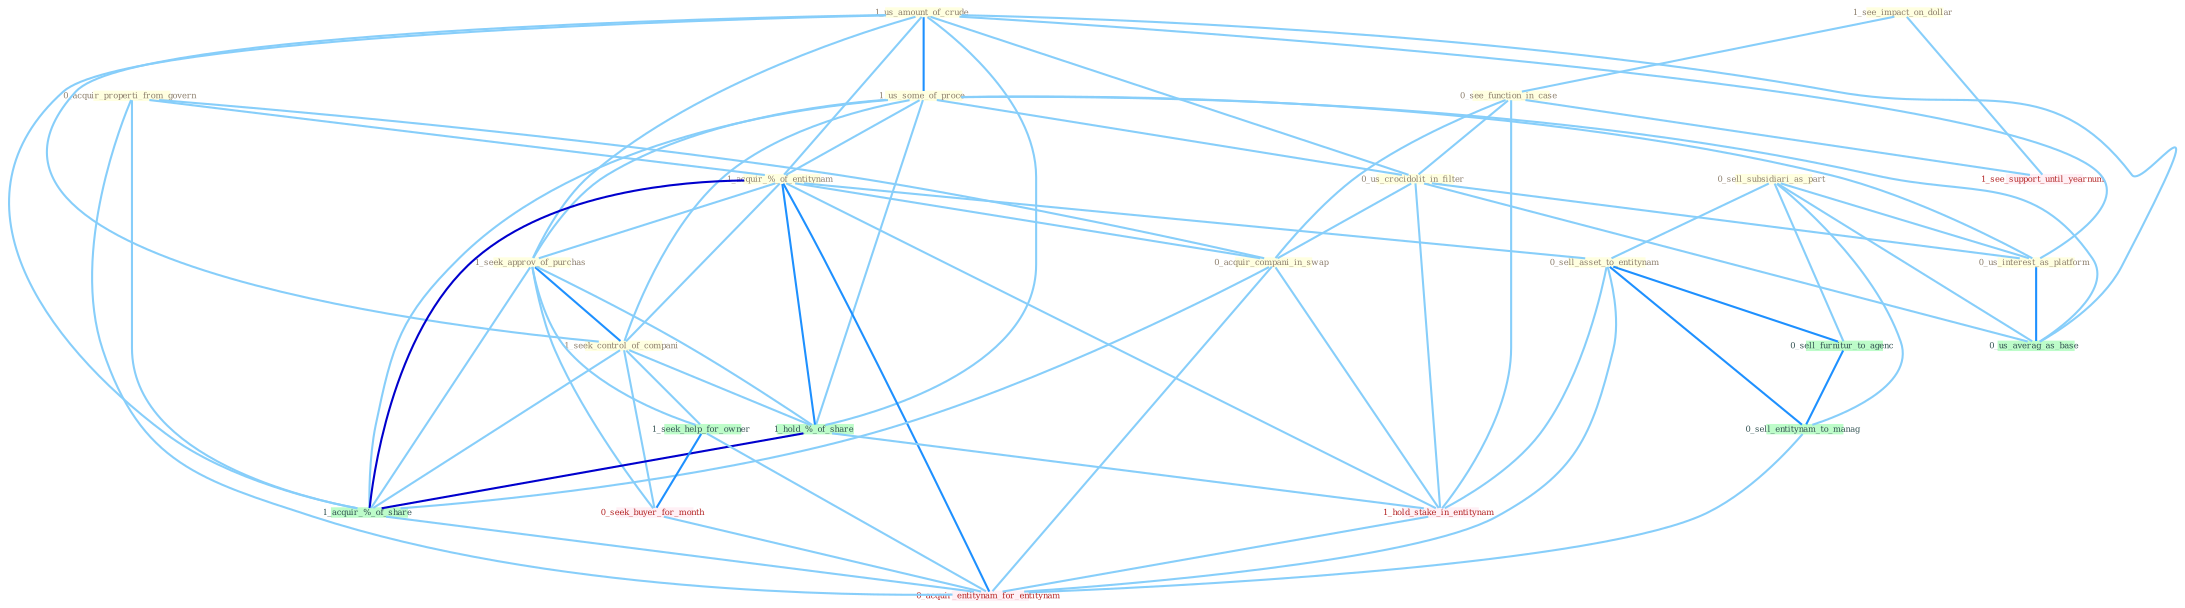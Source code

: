 Graph G{ 
    node
    [shape=polygon,style=filled,width=.5,height=.06,color="#BDFCC9",fixedsize=true,fontsize=4,
    fontcolor="#2f4f4f"];
    {node
    [color="#ffffe0", fontcolor="#8b7d6b"] "1_see_impact_on_dollar " "0_acquir_properti_from_govern " "1_us_amount_of_crude " "0_see_function_in_case " "1_us_some_of_proce " "1_acquir_%_of_entitynam " "0_sell_subsidiari_as_part " "1_seek_approv_of_purchas " "1_seek_control_of_compani " "0_us_crocidolit_in_filter " "0_sell_asset_to_entitynam " "0_acquir_compani_in_swap " "0_us_interest_as_platform "}
{node [color="#fff0f5", fontcolor="#b22222"] "1_hold_stake_in_entitynam " "0_seek_buyer_for_month " "1_see_support_until_yearnum " "0_acquir_entitynam_for_entitynam "}
edge [color="#B0E2FF"];

	"1_see_impact_on_dollar " -- "0_see_function_in_case " [w="1", color="#87cefa" ];
	"1_see_impact_on_dollar " -- "1_see_support_until_yearnum " [w="1", color="#87cefa" ];
	"0_acquir_properti_from_govern " -- "1_acquir_%_of_entitynam " [w="1", color="#87cefa" ];
	"0_acquir_properti_from_govern " -- "0_acquir_compani_in_swap " [w="1", color="#87cefa" ];
	"0_acquir_properti_from_govern " -- "1_acquir_%_of_share " [w="1", color="#87cefa" ];
	"0_acquir_properti_from_govern " -- "0_acquir_entitynam_for_entitynam " [w="1", color="#87cefa" ];
	"1_us_amount_of_crude " -- "1_us_some_of_proce " [w="2", color="#1e90ff" , len=0.8];
	"1_us_amount_of_crude " -- "1_acquir_%_of_entitynam " [w="1", color="#87cefa" ];
	"1_us_amount_of_crude " -- "1_seek_approv_of_purchas " [w="1", color="#87cefa" ];
	"1_us_amount_of_crude " -- "1_seek_control_of_compani " [w="1", color="#87cefa" ];
	"1_us_amount_of_crude " -- "0_us_crocidolit_in_filter " [w="1", color="#87cefa" ];
	"1_us_amount_of_crude " -- "0_us_interest_as_platform " [w="1", color="#87cefa" ];
	"1_us_amount_of_crude " -- "1_hold_%_of_share " [w="1", color="#87cefa" ];
	"1_us_amount_of_crude " -- "1_acquir_%_of_share " [w="1", color="#87cefa" ];
	"1_us_amount_of_crude " -- "0_us_averag_as_base " [w="1", color="#87cefa" ];
	"0_see_function_in_case " -- "0_us_crocidolit_in_filter " [w="1", color="#87cefa" ];
	"0_see_function_in_case " -- "0_acquir_compani_in_swap " [w="1", color="#87cefa" ];
	"0_see_function_in_case " -- "1_hold_stake_in_entitynam " [w="1", color="#87cefa" ];
	"0_see_function_in_case " -- "1_see_support_until_yearnum " [w="1", color="#87cefa" ];
	"1_us_some_of_proce " -- "1_acquir_%_of_entitynam " [w="1", color="#87cefa" ];
	"1_us_some_of_proce " -- "1_seek_approv_of_purchas " [w="1", color="#87cefa" ];
	"1_us_some_of_proce " -- "1_seek_control_of_compani " [w="1", color="#87cefa" ];
	"1_us_some_of_proce " -- "0_us_crocidolit_in_filter " [w="1", color="#87cefa" ];
	"1_us_some_of_proce " -- "0_us_interest_as_platform " [w="1", color="#87cefa" ];
	"1_us_some_of_proce " -- "1_hold_%_of_share " [w="1", color="#87cefa" ];
	"1_us_some_of_proce " -- "1_acquir_%_of_share " [w="1", color="#87cefa" ];
	"1_us_some_of_proce " -- "0_us_averag_as_base " [w="1", color="#87cefa" ];
	"1_acquir_%_of_entitynam " -- "1_seek_approv_of_purchas " [w="1", color="#87cefa" ];
	"1_acquir_%_of_entitynam " -- "1_seek_control_of_compani " [w="1", color="#87cefa" ];
	"1_acquir_%_of_entitynam " -- "0_sell_asset_to_entitynam " [w="1", color="#87cefa" ];
	"1_acquir_%_of_entitynam " -- "0_acquir_compani_in_swap " [w="1", color="#87cefa" ];
	"1_acquir_%_of_entitynam " -- "1_hold_%_of_share " [w="2", color="#1e90ff" , len=0.8];
	"1_acquir_%_of_entitynam " -- "1_hold_stake_in_entitynam " [w="1", color="#87cefa" ];
	"1_acquir_%_of_entitynam " -- "1_acquir_%_of_share " [w="3", color="#0000cd" , len=0.6];
	"1_acquir_%_of_entitynam " -- "0_acquir_entitynam_for_entitynam " [w="2", color="#1e90ff" , len=0.8];
	"0_sell_subsidiari_as_part " -- "0_sell_asset_to_entitynam " [w="1", color="#87cefa" ];
	"0_sell_subsidiari_as_part " -- "0_us_interest_as_platform " [w="1", color="#87cefa" ];
	"0_sell_subsidiari_as_part " -- "0_sell_furnitur_to_agenc " [w="1", color="#87cefa" ];
	"0_sell_subsidiari_as_part " -- "0_us_averag_as_base " [w="1", color="#87cefa" ];
	"0_sell_subsidiari_as_part " -- "0_sell_entitynam_to_manag " [w="1", color="#87cefa" ];
	"1_seek_approv_of_purchas " -- "1_seek_control_of_compani " [w="2", color="#1e90ff" , len=0.8];
	"1_seek_approv_of_purchas " -- "1_hold_%_of_share " [w="1", color="#87cefa" ];
	"1_seek_approv_of_purchas " -- "1_seek_help_for_owner " [w="1", color="#87cefa" ];
	"1_seek_approv_of_purchas " -- "0_seek_buyer_for_month " [w="1", color="#87cefa" ];
	"1_seek_approv_of_purchas " -- "1_acquir_%_of_share " [w="1", color="#87cefa" ];
	"1_seek_control_of_compani " -- "1_hold_%_of_share " [w="1", color="#87cefa" ];
	"1_seek_control_of_compani " -- "1_seek_help_for_owner " [w="1", color="#87cefa" ];
	"1_seek_control_of_compani " -- "0_seek_buyer_for_month " [w="1", color="#87cefa" ];
	"1_seek_control_of_compani " -- "1_acquir_%_of_share " [w="1", color="#87cefa" ];
	"0_us_crocidolit_in_filter " -- "0_acquir_compani_in_swap " [w="1", color="#87cefa" ];
	"0_us_crocidolit_in_filter " -- "0_us_interest_as_platform " [w="1", color="#87cefa" ];
	"0_us_crocidolit_in_filter " -- "1_hold_stake_in_entitynam " [w="1", color="#87cefa" ];
	"0_us_crocidolit_in_filter " -- "0_us_averag_as_base " [w="1", color="#87cefa" ];
	"0_sell_asset_to_entitynam " -- "1_hold_stake_in_entitynam " [w="1", color="#87cefa" ];
	"0_sell_asset_to_entitynam " -- "0_sell_furnitur_to_agenc " [w="2", color="#1e90ff" , len=0.8];
	"0_sell_asset_to_entitynam " -- "0_sell_entitynam_to_manag " [w="2", color="#1e90ff" , len=0.8];
	"0_sell_asset_to_entitynam " -- "0_acquir_entitynam_for_entitynam " [w="1", color="#87cefa" ];
	"0_acquir_compani_in_swap " -- "1_hold_stake_in_entitynam " [w="1", color="#87cefa" ];
	"0_acquir_compani_in_swap " -- "1_acquir_%_of_share " [w="1", color="#87cefa" ];
	"0_acquir_compani_in_swap " -- "0_acquir_entitynam_for_entitynam " [w="1", color="#87cefa" ];
	"0_us_interest_as_platform " -- "0_us_averag_as_base " [w="2", color="#1e90ff" , len=0.8];
	"1_hold_%_of_share " -- "1_hold_stake_in_entitynam " [w="1", color="#87cefa" ];
	"1_hold_%_of_share " -- "1_acquir_%_of_share " [w="3", color="#0000cd" , len=0.6];
	"1_hold_stake_in_entitynam " -- "0_acquir_entitynam_for_entitynam " [w="1", color="#87cefa" ];
	"1_seek_help_for_owner " -- "0_seek_buyer_for_month " [w="2", color="#1e90ff" , len=0.8];
	"1_seek_help_for_owner " -- "0_acquir_entitynam_for_entitynam " [w="1", color="#87cefa" ];
	"0_seek_buyer_for_month " -- "0_acquir_entitynam_for_entitynam " [w="1", color="#87cefa" ];
	"1_acquir_%_of_share " -- "0_acquir_entitynam_for_entitynam " [w="1", color="#87cefa" ];
	"0_sell_furnitur_to_agenc " -- "0_sell_entitynam_to_manag " [w="2", color="#1e90ff" , len=0.8];
	"0_sell_entitynam_to_manag " -- "0_acquir_entitynam_for_entitynam " [w="1", color="#87cefa" ];
}